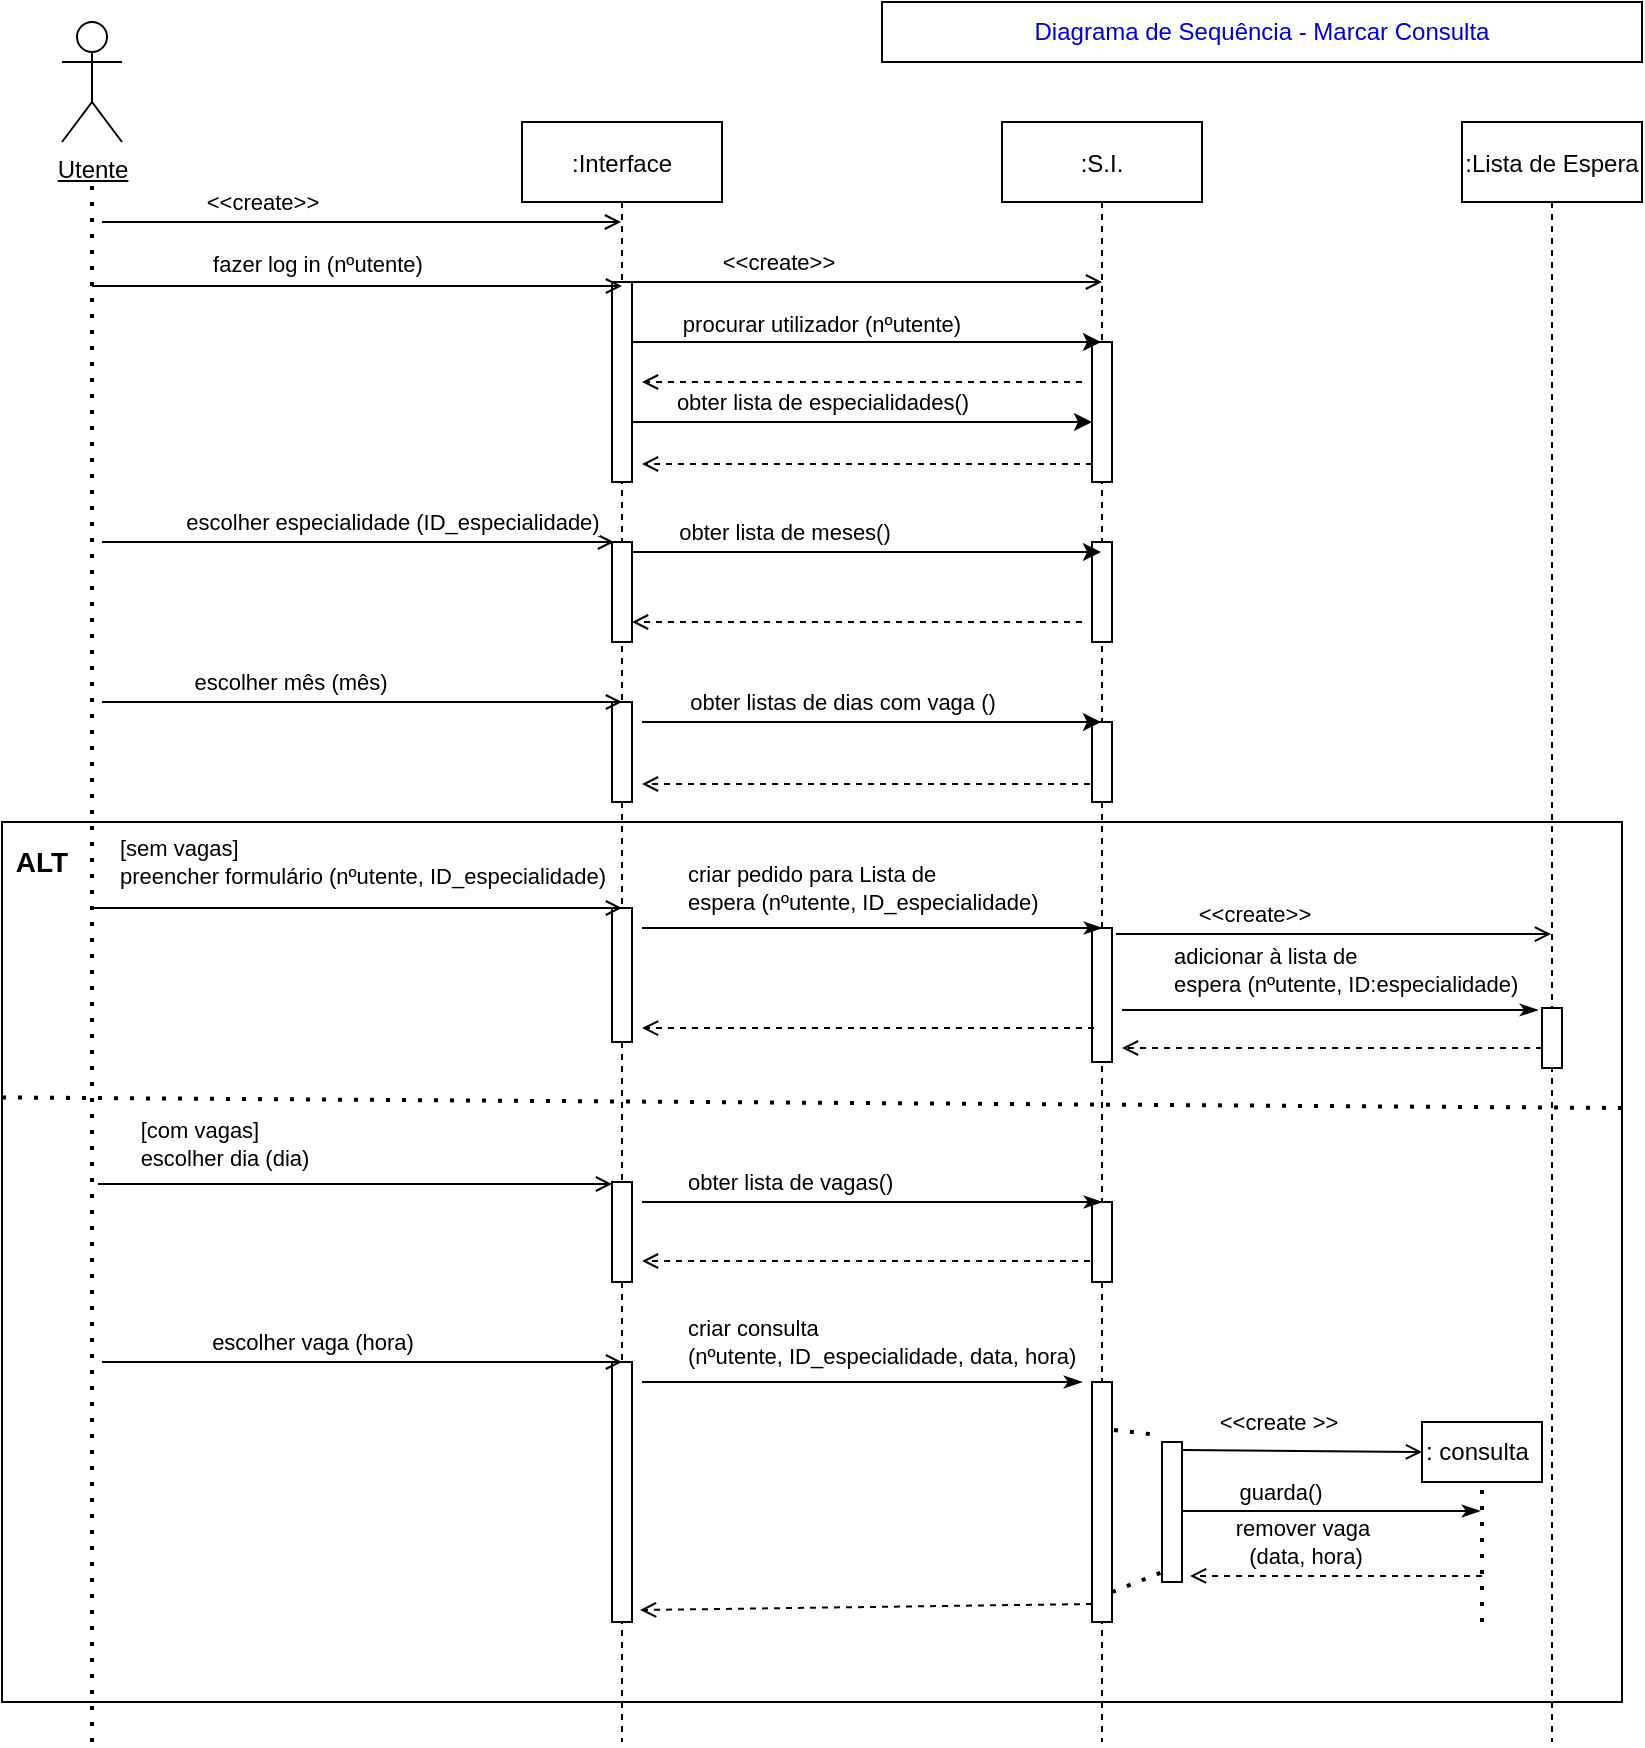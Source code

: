 <mxfile version="14.2.5" type="device" pages="2"><diagram id="kgpKYQtTHZ0yAKxKKP6v" name="Marcar Consulta"><mxGraphModel dx="868" dy="393" grid="1" gridSize="10" guides="1" tooltips="1" connect="1" arrows="1" fold="1" page="1" pageScale="1" pageWidth="850" pageHeight="1100" math="0" shadow="0"><root><mxCell id="0"/><mxCell id="1" parent="0"/><mxCell id="F6ioT5Sw9zix-FrWTJoX-1" value="" style="rounded=0;whiteSpace=wrap;html=1;fontColor=#000000;align=left;fillColor=none;" vertex="1" parent="1"><mxGeometry x="20" y="420" width="810" height="440" as="geometry"/></mxCell><mxCell id="3nuBFxr9cyL0pnOWT2aG-1" value=":Interface" style="shape=umlLifeline;perimeter=lifelinePerimeter;container=1;collapsible=0;recursiveResize=0;rounded=0;shadow=0;strokeWidth=1;" parent="1" vertex="1"><mxGeometry x="280" y="70" width="100" height="810" as="geometry"/></mxCell><mxCell id="3nuBFxr9cyL0pnOWT2aG-2" value="" style="points=[];perimeter=orthogonalPerimeter;rounded=0;shadow=0;strokeWidth=1;" parent="3nuBFxr9cyL0pnOWT2aG-1" vertex="1"><mxGeometry x="45" y="80" width="10" height="100" as="geometry"/></mxCell><mxCell id="YQtkqXcjkH6NP58llE0U-8" value="" style="points=[];perimeter=orthogonalPerimeter;rounded=0;shadow=0;strokeWidth=1;" parent="3nuBFxr9cyL0pnOWT2aG-1" vertex="1"><mxGeometry x="45" y="210" width="10" height="50" as="geometry"/></mxCell><mxCell id="YQtkqXcjkH6NP58llE0U-16" value="" style="points=[];perimeter=orthogonalPerimeter;rounded=0;shadow=0;strokeWidth=1;" parent="3nuBFxr9cyL0pnOWT2aG-1" vertex="1"><mxGeometry x="45" y="290" width="10" height="50" as="geometry"/></mxCell><mxCell id="YQtkqXcjkH6NP58llE0U-29" value="" style="points=[];perimeter=orthogonalPerimeter;rounded=0;shadow=0;strokeWidth=1;" parent="3nuBFxr9cyL0pnOWT2aG-1" vertex="1"><mxGeometry x="45" y="393" width="10" height="67" as="geometry"/></mxCell><mxCell id="YQtkqXcjkH6NP58llE0U-46" value="" style="points=[];perimeter=orthogonalPerimeter;rounded=0;shadow=0;strokeWidth=1;" parent="3nuBFxr9cyL0pnOWT2aG-1" vertex="1"><mxGeometry x="45" y="530" width="10" height="50" as="geometry"/></mxCell><mxCell id="YQtkqXcjkH6NP58llE0U-56" value="" style="points=[];perimeter=orthogonalPerimeter;rounded=0;shadow=0;strokeWidth=1;" parent="3nuBFxr9cyL0pnOWT2aG-1" vertex="1"><mxGeometry x="45" y="620" width="10" height="130" as="geometry"/></mxCell><mxCell id="3nuBFxr9cyL0pnOWT2aG-5" value=":S.I." style="shape=umlLifeline;perimeter=lifelinePerimeter;container=1;collapsible=0;recursiveResize=0;rounded=0;shadow=0;strokeWidth=1;" parent="1" vertex="1"><mxGeometry x="520" y="70" width="100" height="810" as="geometry"/></mxCell><mxCell id="3nuBFxr9cyL0pnOWT2aG-6" value="" style="points=[];perimeter=orthogonalPerimeter;rounded=0;shadow=0;strokeWidth=1;" parent="3nuBFxr9cyL0pnOWT2aG-5" vertex="1"><mxGeometry x="45" y="110" width="10" height="70" as="geometry"/></mxCell><mxCell id="YQtkqXcjkH6NP58llE0U-7" value="" style="points=[];perimeter=orthogonalPerimeter;rounded=0;shadow=0;strokeWidth=1;" parent="3nuBFxr9cyL0pnOWT2aG-5" vertex="1"><mxGeometry x="45" y="210" width="10" height="50" as="geometry"/></mxCell><mxCell id="YQtkqXcjkH6NP58llE0U-19" value="" style="points=[];perimeter=orthogonalPerimeter;rounded=0;shadow=0;strokeWidth=1;" parent="3nuBFxr9cyL0pnOWT2aG-5" vertex="1"><mxGeometry x="45" y="300" width="10" height="40" as="geometry"/></mxCell><mxCell id="YQtkqXcjkH6NP58llE0U-30" value="" style="points=[];perimeter=orthogonalPerimeter;rounded=0;shadow=0;strokeWidth=1;" parent="3nuBFxr9cyL0pnOWT2aG-5" vertex="1"><mxGeometry x="45" y="403" width="10" height="67" as="geometry"/></mxCell><mxCell id="YQtkqXcjkH6NP58llE0U-47" value="" style="points=[];perimeter=orthogonalPerimeter;rounded=0;shadow=0;strokeWidth=1;" parent="3nuBFxr9cyL0pnOWT2aG-5" vertex="1"><mxGeometry x="45" y="540" width="10" height="40" as="geometry"/></mxCell><mxCell id="YQtkqXcjkH6NP58llE0U-57" value="" style="points=[];perimeter=orthogonalPerimeter;rounded=0;shadow=0;strokeWidth=1;" parent="3nuBFxr9cyL0pnOWT2aG-5" vertex="1"><mxGeometry x="45" y="630" width="10" height="120" as="geometry"/></mxCell><mxCell id="YQtkqXcjkH6NP58llE0U-1" value="&lt;u&gt;Utente&lt;/u&gt;" style="shape=umlActor;verticalLabelPosition=bottom;verticalAlign=top;html=1;outlineConnect=0;" parent="1" vertex="1"><mxGeometry x="50" y="20" width="30" height="60" as="geometry"/></mxCell><mxCell id="3nuBFxr9cyL0pnOWT2aG-3" value="fazer log in (nºutente)" style="verticalAlign=bottom;startArrow=none;endArrow=open;startSize=8;shadow=0;strokeWidth=1;endFill=0;startFill=0;" parent="1" edge="1"><mxGeometry x="-0.148" y="2" relative="1" as="geometry"><mxPoint x="65" y="152" as="sourcePoint"/><mxPoint x="330" y="152" as="targetPoint"/><mxPoint as="offset"/></mxGeometry></mxCell><mxCell id="YQtkqXcjkH6NP58llE0U-2" style="edgeStyle=elbowEdgeStyle;rounded=0;orthogonalLoop=1;jettySize=auto;html=1;endArrow=classic;endFill=1;" parent="1" source="3nuBFxr9cyL0pnOWT2aG-2" target="3nuBFxr9cyL0pnOWT2aG-6" edge="1"><mxGeometry relative="1" as="geometry"><Array as="points"><mxPoint x="400" y="220"/><mxPoint x="490" y="210"/><mxPoint x="413" y="210"/></Array></mxGeometry></mxCell><mxCell id="YQtkqXcjkH6NP58llE0U-3" value="obter lista de especialidades()" style="edgeLabel;html=1;align=center;verticalAlign=middle;resizable=0;points=[];" parent="YQtkqXcjkH6NP58llE0U-2" vertex="1" connectable="0"><mxGeometry x="0.103" y="1" relative="1" as="geometry"><mxPoint x="-32" y="-9" as="offset"/></mxGeometry></mxCell><mxCell id="YQtkqXcjkH6NP58llE0U-4" style="edgeStyle=elbowEdgeStyle;rounded=0;orthogonalLoop=1;jettySize=auto;html=1;dashed=1;endArrow=open;endFill=0;" parent="1" source="3nuBFxr9cyL0pnOWT2aG-6" edge="1"><mxGeometry relative="1" as="geometry"><mxPoint x="340" y="241" as="targetPoint"/><Array as="points"><mxPoint x="560" y="241"/><mxPoint x="540" y="240"/><mxPoint x="520" y="230"/></Array></mxGeometry></mxCell><mxCell id="YQtkqXcjkH6NP58llE0U-5" value="" style="endArrow=none;dashed=1;html=1;dashPattern=1 3;strokeWidth=2;fontColor=#0000CC;" parent="1" edge="1"><mxGeometry width="50" height="50" relative="1" as="geometry"><mxPoint x="65" y="880" as="sourcePoint"/><mxPoint x="65" y="100" as="targetPoint"/></mxGeometry></mxCell><mxCell id="YQtkqXcjkH6NP58llE0U-9" value="" style="endArrow=open;html=1;endFill=0;entryX=0.1;entryY=0;entryDx=0;entryDy=0;entryPerimeter=0;" parent="1" target="YQtkqXcjkH6NP58llE0U-8" edge="1"><mxGeometry width="50" height="50" relative="1" as="geometry"><mxPoint x="70" y="280" as="sourcePoint"/><mxPoint x="330" y="210" as="targetPoint"/></mxGeometry></mxCell><mxCell id="YQtkqXcjkH6NP58llE0U-10" value="escolher especialidade (ID_especialidade)" style="edgeLabel;html=1;align=center;verticalAlign=middle;resizable=0;points=[];" parent="YQtkqXcjkH6NP58llE0U-9" vertex="1" connectable="0"><mxGeometry x="0.108" y="2" relative="1" as="geometry"><mxPoint x="3" y="-8" as="offset"/></mxGeometry></mxCell><mxCell id="YQtkqXcjkH6NP58llE0U-11" style="edgeStyle=elbowEdgeStyle;rounded=0;orthogonalLoop=1;jettySize=auto;html=1;startArrow=none;startFill=0;endArrow=classic;endFill=1;" parent="1" source="YQtkqXcjkH6NP58llE0U-8" target="3nuBFxr9cyL0pnOWT2aG-5" edge="1"><mxGeometry relative="1" as="geometry"><mxPoint x="540" y="289" as="targetPoint"/><Array as="points"><mxPoint x="390" y="285"/><mxPoint x="370" y="290"/><mxPoint x="530" y="292"/><mxPoint x="550" y="288"/><mxPoint x="490" y="288"/><mxPoint x="280" y="288"/></Array></mxGeometry></mxCell><mxCell id="YQtkqXcjkH6NP58llE0U-12" value="obter lista de meses()" style="edgeLabel;html=1;align=center;verticalAlign=middle;resizable=0;points=[];" parent="YQtkqXcjkH6NP58llE0U-11" vertex="1" connectable="0"><mxGeometry x="0.146" y="2" relative="1" as="geometry"><mxPoint x="-59" y="-8" as="offset"/></mxGeometry></mxCell><mxCell id="YQtkqXcjkH6NP58llE0U-13" value="" style="endArrow=open;html=1;endFill=0;dashed=1;" parent="1" target="YQtkqXcjkH6NP58llE0U-8" edge="1"><mxGeometry width="50" height="50" relative="1" as="geometry"><mxPoint x="560" y="320" as="sourcePoint"/><mxPoint x="350" y="306" as="targetPoint"/></mxGeometry></mxCell><mxCell id="YQtkqXcjkH6NP58llE0U-20" value="" style="endArrow=open;html=1;endFill=0;" parent="1" edge="1"><mxGeometry width="50" height="50" relative="1" as="geometry"><mxPoint x="70" y="360" as="sourcePoint"/><mxPoint x="330" y="360" as="targetPoint"/></mxGeometry></mxCell><mxCell id="YQtkqXcjkH6NP58llE0U-21" value="escolher mês (mês)" style="edgeLabel;html=1;align=center;verticalAlign=middle;resizable=0;points=[];" parent="YQtkqXcjkH6NP58llE0U-20" vertex="1" connectable="0"><mxGeometry x="0.108" y="2" relative="1" as="geometry"><mxPoint x="-50" y="-8" as="offset"/></mxGeometry></mxCell><mxCell id="YQtkqXcjkH6NP58llE0U-22" value="" style="endArrow=classic;html=1;endFill=1;" parent="1" target="3nuBFxr9cyL0pnOWT2aG-5" edge="1"><mxGeometry width="50" height="50" relative="1" as="geometry"><mxPoint x="340" y="370" as="sourcePoint"/><mxPoint x="560" y="370" as="targetPoint"/></mxGeometry></mxCell><mxCell id="YQtkqXcjkH6NP58llE0U-23" value="obter listas de dias com vaga ()" style="edgeLabel;html=1;align=center;verticalAlign=middle;resizable=0;points=[];" parent="YQtkqXcjkH6NP58llE0U-22" vertex="1" connectable="0"><mxGeometry x="0.108" y="2" relative="1" as="geometry"><mxPoint x="-27" y="-8" as="offset"/></mxGeometry></mxCell><mxCell id="YQtkqXcjkH6NP58llE0U-24" value="" style="endArrow=open;html=1;endFill=0;dashed=1;" parent="1" edge="1"><mxGeometry width="50" height="50" relative="1" as="geometry"><mxPoint x="564" y="401" as="sourcePoint"/><mxPoint x="340" y="401" as="targetPoint"/></mxGeometry></mxCell><mxCell id="3nuBFxr9cyL0pnOWT2aG-8" value="procurar utilizador (nºutente)" style="verticalAlign=bottom;endArrow=classic;shadow=0;strokeWidth=1;edgeStyle=elbowEdgeStyle;endFill=1;" parent="1" source="3nuBFxr9cyL0pnOWT2aG-2" target="3nuBFxr9cyL0pnOWT2aG-5" edge="1"><mxGeometry x="-0.19" relative="1" as="geometry"><mxPoint x="275" y="160" as="sourcePoint"/><mxPoint x="590" y="170" as="targetPoint"/><Array as="points"><mxPoint x="440" y="180"/></Array><mxPoint as="offset"/></mxGeometry></mxCell><mxCell id="YQtkqXcjkH6NP58llE0U-26" style="edgeStyle=elbowEdgeStyle;rounded=0;orthogonalLoop=1;jettySize=auto;html=1;dashed=1;endArrow=open;endFill=0;" parent="1" edge="1"><mxGeometry relative="1" as="geometry"><mxPoint x="560" y="200" as="sourcePoint"/><mxPoint x="340" y="200" as="targetPoint"/><Array as="points"><mxPoint x="450" y="200"/></Array></mxGeometry></mxCell><mxCell id="YQtkqXcjkH6NP58llE0U-27" value="" style="endArrow=open;html=1;endFill=0;" parent="1" edge="1"><mxGeometry width="50" height="50" relative="1" as="geometry"><mxPoint x="65.5" y="463" as="sourcePoint"/><mxPoint x="330" y="463" as="targetPoint"/></mxGeometry></mxCell><mxCell id="YQtkqXcjkH6NP58llE0U-28" value="&lt;div style=&quot;text-align: left&quot;&gt;[sem vagas]&amp;nbsp;&amp;nbsp;&lt;/div&gt;&lt;div style=&quot;text-align: left&quot;&gt;preencher formulário (nºutente, ID_especialidade)&lt;/div&gt;" style="edgeLabel;html=1;align=center;verticalAlign=middle;resizable=0;points=[];" parent="YQtkqXcjkH6NP58llE0U-27" vertex="1" connectable="0"><mxGeometry x="0.108" y="2" relative="1" as="geometry"><mxPoint x="-12.5" y="-21" as="offset"/></mxGeometry></mxCell><mxCell id="YQtkqXcjkH6NP58llE0U-31" value="" style="endArrow=classicThin;html=1;endFill=1;" parent="1" edge="1"><mxGeometry width="50" height="50" relative="1" as="geometry"><mxPoint x="340" y="473" as="sourcePoint"/><mxPoint x="570" y="473" as="targetPoint"/></mxGeometry></mxCell><mxCell id="YQtkqXcjkH6NP58llE0U-32" value="criar pedido para Lista de &lt;br&gt;espera (nºutente, ID_especialidade)" style="edgeLabel;html=1;align=left;verticalAlign=middle;resizable=0;points=[];" parent="YQtkqXcjkH6NP58llE0U-31" vertex="1" connectable="0"><mxGeometry x="0.108" y="2" relative="1" as="geometry"><mxPoint x="-107" y="-18" as="offset"/></mxGeometry></mxCell><mxCell id="YQtkqXcjkH6NP58llE0U-33" value="Diagrama de Sequência - Marcar Consulta" style="rounded=0;whiteSpace=wrap;html=1;fontColor=#0000CC;" parent="1" vertex="1"><mxGeometry x="460" y="10" width="380" height="30" as="geometry"/></mxCell><mxCell id="YQtkqXcjkH6NP58llE0U-36" value=":Lista de Espera" style="shape=umlLifeline;perimeter=lifelinePerimeter;container=1;collapsible=0;recursiveResize=0;rounded=0;shadow=0;strokeWidth=1;" parent="1" vertex="1"><mxGeometry x="750" y="70" width="90" height="810" as="geometry"/></mxCell><mxCell id="YQtkqXcjkH6NP58llE0U-40" value="" style="points=[];perimeter=orthogonalPerimeter;rounded=0;shadow=0;strokeWidth=1;" parent="YQtkqXcjkH6NP58llE0U-36" vertex="1"><mxGeometry x="40" y="443" width="10" height="30" as="geometry"/></mxCell><mxCell id="YQtkqXcjkH6NP58llE0U-41" value="" style="endArrow=classicThin;html=1;endFill=1;entryX=-0.2;entryY=0.033;entryDx=0;entryDy=0;entryPerimeter=0;" parent="1" target="YQtkqXcjkH6NP58llE0U-40" edge="1"><mxGeometry width="50" height="50" relative="1" as="geometry"><mxPoint x="580" y="514" as="sourcePoint"/><mxPoint x="780" y="483" as="targetPoint"/></mxGeometry></mxCell><mxCell id="YQtkqXcjkH6NP58llE0U-42" value="adicionar à lista de &lt;br&gt;espera (nºutente, ID:especialidade)" style="edgeLabel;html=1;align=left;verticalAlign=middle;resizable=0;points=[];" parent="YQtkqXcjkH6NP58llE0U-41" vertex="1" connectable="0"><mxGeometry x="0.108" y="2" relative="1" as="geometry"><mxPoint x="-91" y="-18" as="offset"/></mxGeometry></mxCell><mxCell id="YQtkqXcjkH6NP58llE0U-44" value="" style="endArrow=open;html=1;endFill=0;entryX=0;entryY=0.02;entryDx=0;entryDy=0;entryPerimeter=0;" parent="1" target="YQtkqXcjkH6NP58llE0U-46" edge="1"><mxGeometry width="50" height="50" relative="1" as="geometry"><mxPoint x="68" y="601" as="sourcePoint"/><mxPoint x="320" y="570" as="targetPoint"/></mxGeometry></mxCell><mxCell id="YQtkqXcjkH6NP58llE0U-45" value="&lt;div style=&quot;text-align: left&quot;&gt;[com vagas]&amp;nbsp;&amp;nbsp;&lt;/div&gt;&lt;div style=&quot;text-align: left&quot;&gt;escolher dia (dia)&lt;/div&gt;" style="edgeLabel;html=1;align=center;verticalAlign=middle;resizable=0;points=[];" parent="YQtkqXcjkH6NP58llE0U-44" vertex="1" connectable="0"><mxGeometry x="0.108" y="2" relative="1" as="geometry"><mxPoint x="-80" y="-18" as="offset"/></mxGeometry></mxCell><mxCell id="YQtkqXcjkH6NP58llE0U-48" value="" style="endArrow=classicThin;html=1;endFill=1;" parent="1" edge="1"><mxGeometry width="50" height="50" relative="1" as="geometry"><mxPoint x="340" y="610" as="sourcePoint"/><mxPoint x="570" y="610" as="targetPoint"/></mxGeometry></mxCell><mxCell id="YQtkqXcjkH6NP58llE0U-49" value="obter lista de vagas()&amp;nbsp;" style="edgeLabel;html=1;align=left;verticalAlign=middle;resizable=0;points=[];" parent="YQtkqXcjkH6NP58llE0U-48" vertex="1" connectable="0"><mxGeometry x="0.108" y="2" relative="1" as="geometry"><mxPoint x="-107" y="-8" as="offset"/></mxGeometry></mxCell><mxCell id="YQtkqXcjkH6NP58llE0U-50" value="criar consulta &lt;br&gt;(nºutente, ID_especialidade, data, hora)" style="edgeLabel;html=1;align=left;verticalAlign=middle;resizable=0;points=[];" parent="YQtkqXcjkH6NP58llE0U-48" vertex="1" connectable="0"><mxGeometry x="0.108" y="2" relative="1" as="geometry"><mxPoint x="-107" y="72" as="offset"/></mxGeometry></mxCell><mxCell id="YQtkqXcjkH6NP58llE0U-51" value="" style="endArrow=open;html=1;endFill=0;dashed=1;" parent="1" edge="1"><mxGeometry width="50" height="50" relative="1" as="geometry"><mxPoint x="564" y="639.5" as="sourcePoint"/><mxPoint x="340" y="639.5" as="targetPoint"/></mxGeometry></mxCell><mxCell id="YQtkqXcjkH6NP58llE0U-53" value="" style="endArrow=open;html=1;endFill=0;" parent="1" edge="1"><mxGeometry width="50" height="50" relative="1" as="geometry"><mxPoint x="70" y="690" as="sourcePoint"/><mxPoint x="330" y="690" as="targetPoint"/></mxGeometry></mxCell><mxCell id="YQtkqXcjkH6NP58llE0U-54" value="escolher vaga (hora)" style="edgeLabel;html=1;align=center;verticalAlign=middle;resizable=0;points=[];" parent="YQtkqXcjkH6NP58llE0U-53" vertex="1" connectable="0"><mxGeometry x="0.108" y="2" relative="1" as="geometry"><mxPoint x="-39" y="-8" as="offset"/></mxGeometry></mxCell><mxCell id="YQtkqXcjkH6NP58llE0U-58" value="" style="endArrow=classicThin;html=1;endFill=1;" parent="1" edge="1"><mxGeometry width="50" height="50" relative="1" as="geometry"><mxPoint x="340" y="700" as="sourcePoint"/><mxPoint x="560" y="700" as="targetPoint"/></mxGeometry></mxCell><mxCell id="YQtkqXcjkH6NP58llE0U-61" value=": consulta" style="rounded=0;whiteSpace=wrap;html=1;align=left;" parent="1" vertex="1"><mxGeometry x="730" y="720" width="60" height="30" as="geometry"/></mxCell><mxCell id="YQtkqXcjkH6NP58llE0U-64" value="" style="endArrow=none;dashed=1;html=1;dashPattern=1 3;strokeWidth=2;fontColor=#000000;entryX=-0.2;entryY=-0.05;entryDx=0;entryDy=0;exitX=1.1;exitY=0.2;exitDx=0;exitDy=0;exitPerimeter=0;entryPerimeter=0;" parent="1" source="YQtkqXcjkH6NP58llE0U-57" target="YQtkqXcjkH6NP58llE0U-66" edge="1"><mxGeometry width="50" height="50" relative="1" as="geometry"><mxPoint x="470" y="760" as="sourcePoint"/><mxPoint x="520" y="710" as="targetPoint"/></mxGeometry></mxCell><mxCell id="YQtkqXcjkH6NP58llE0U-65" value="" style="endArrow=none;dashed=1;html=1;dashPattern=1 3;strokeWidth=2;fontColor=#000000;entryX=0.1;entryY=0.925;entryDx=0;entryDy=0;exitX=1;exitY=0.875;exitDx=0;exitDy=0;exitPerimeter=0;entryPerimeter=0;" parent="1" source="YQtkqXcjkH6NP58llE0U-57" target="YQtkqXcjkH6NP58llE0U-66" edge="1"><mxGeometry width="50" height="50" relative="1" as="geometry"><mxPoint x="470" y="760" as="sourcePoint"/><mxPoint x="520" y="710" as="targetPoint"/></mxGeometry></mxCell><mxCell id="YQtkqXcjkH6NP58llE0U-68" value="" style="endArrow=classicThin;html=1;endFill=1;" parent="1" edge="1"><mxGeometry width="50" height="50" relative="1" as="geometry"><mxPoint x="610" y="764.5" as="sourcePoint"/><mxPoint x="759" y="764.5" as="targetPoint"/></mxGeometry></mxCell><mxCell id="YQtkqXcjkH6NP58llE0U-69" value="guarda()" style="edgeLabel;html=1;align=center;verticalAlign=middle;resizable=0;points=[];fontColor=#000000;" parent="YQtkqXcjkH6NP58llE0U-68" vertex="1" connectable="0"><mxGeometry x="-0.275" y="-2" relative="1" as="geometry"><mxPoint x="-5" y="-12.0" as="offset"/></mxGeometry></mxCell><mxCell id="YQtkqXcjkH6NP58llE0U-72" value="" style="endArrow=none;dashed=1;html=1;dashPattern=1 3;strokeWidth=2;fontColor=#000000;entryX=0.5;entryY=1;entryDx=0;entryDy=0;entryPerimeter=0;" parent="1" target="YQtkqXcjkH6NP58llE0U-61" edge="1"><mxGeometry width="50" height="50" relative="1" as="geometry"><mxPoint x="760" y="820" as="sourcePoint"/><mxPoint x="760" y="756" as="targetPoint"/></mxGeometry></mxCell><mxCell id="YQtkqXcjkH6NP58llE0U-66" value="" style="points=[];perimeter=orthogonalPerimeter;rounded=0;shadow=0;strokeWidth=1;" parent="1" vertex="1"><mxGeometry x="600" y="730" width="10" height="70" as="geometry"/></mxCell><mxCell id="YQtkqXcjkH6NP58llE0U-75" value="" style="endArrow=open;html=1;fontColor=#000000;entryX=0;entryY=0.5;entryDx=0;entryDy=0;endFill=0;exitX=1;exitY=0.057;exitDx=0;exitDy=0;exitPerimeter=0;" parent="1" target="YQtkqXcjkH6NP58llE0U-61" edge="1" source="YQtkqXcjkH6NP58llE0U-66"><mxGeometry width="50" height="50" relative="1" as="geometry"><mxPoint x="613" y="695" as="sourcePoint"/><mxPoint x="460" y="670" as="targetPoint"/></mxGeometry></mxCell><mxCell id="YQtkqXcjkH6NP58llE0U-76" value="&amp;lt;&amp;lt;create &amp;gt;&amp;gt;" style="edgeLabel;html=1;align=center;verticalAlign=middle;resizable=0;points=[];fontColor=#000000;" parent="YQtkqXcjkH6NP58llE0U-75" vertex="1" connectable="0"><mxGeometry x="-0.299" relative="1" as="geometry"><mxPoint x="6" y="-15" as="offset"/></mxGeometry></mxCell><mxCell id="YQtkqXcjkH6NP58llE0U-77" value="" style="endArrow=open;html=1;fontColor=#000000;entryX=1.4;entryY=0.957;entryDx=0;entryDy=0;entryPerimeter=0;dashed=1;endFill=0;" parent="1" target="YQtkqXcjkH6NP58llE0U-66" edge="1"><mxGeometry width="50" height="50" relative="1" as="geometry"><mxPoint x="760" y="797" as="sourcePoint"/><mxPoint x="460" y="670" as="targetPoint"/></mxGeometry></mxCell><mxCell id="YQtkqXcjkH6NP58llE0U-79" value="remover vaga&lt;br&gt;&amp;nbsp;(data, hora)" style="edgeLabel;html=1;align=center;verticalAlign=middle;resizable=0;points=[];fontColor=#000000;" parent="YQtkqXcjkH6NP58llE0U-77" vertex="1" connectable="0"><mxGeometry x="0.274" relative="1" as="geometry"><mxPoint x="3" y="-16.99" as="offset"/></mxGeometry></mxCell><mxCell id="YQtkqXcjkH6NP58llE0U-80" value="" style="endArrow=open;html=1;dashed=1;fontColor=#000000;entryX=1.4;entryY=0.954;entryDx=0;entryDy=0;entryPerimeter=0;exitX=0;exitY=0.925;exitDx=0;exitDy=0;exitPerimeter=0;endFill=0;" parent="1" source="YQtkqXcjkH6NP58llE0U-57" target="YQtkqXcjkH6NP58llE0U-56" edge="1"><mxGeometry width="50" height="50" relative="1" as="geometry"><mxPoint x="410" y="810" as="sourcePoint"/><mxPoint x="460" y="760" as="targetPoint"/></mxGeometry></mxCell><mxCell id="UlWRZiljdsw1bA-XSTTg-1" value="" style="endArrow=open;html=1;fontColor=#000000;endFill=0;" edge="1" parent="1" target="3nuBFxr9cyL0pnOWT2aG-1"><mxGeometry width="50" height="50" relative="1" as="geometry"><mxPoint x="70" y="120" as="sourcePoint"/><mxPoint x="430" y="70" as="targetPoint"/></mxGeometry></mxCell><mxCell id="UlWRZiljdsw1bA-XSTTg-2" value="&amp;lt;&amp;lt;create&amp;gt;&amp;gt;" style="edgeLabel;html=1;align=center;verticalAlign=middle;resizable=0;points=[];fontColor=#000000;" vertex="1" connectable="0" parent="UlWRZiljdsw1bA-XSTTg-1"><mxGeometry x="-0.445" relative="1" as="geometry"><mxPoint x="8" y="-10" as="offset"/></mxGeometry></mxCell><mxCell id="UlWRZiljdsw1bA-XSTTg-3" value="" style="endArrow=open;html=1;fontColor=#000000;endFill=0;" edge="1" parent="1"><mxGeometry width="50" height="50" relative="1" as="geometry"><mxPoint x="335" y="150" as="sourcePoint"/><mxPoint x="570" y="150" as="targetPoint"/></mxGeometry></mxCell><mxCell id="UlWRZiljdsw1bA-XSTTg-4" value="&amp;lt;&amp;lt;create&amp;gt;&amp;gt;" style="edgeLabel;html=1;align=center;verticalAlign=middle;resizable=0;points=[];fontColor=#000000;" vertex="1" connectable="0" parent="UlWRZiljdsw1bA-XSTTg-3"><mxGeometry x="-0.445" relative="1" as="geometry"><mxPoint x="8" y="-10" as="offset"/></mxGeometry></mxCell><mxCell id="UlWRZiljdsw1bA-XSTTg-5" value="" style="endArrow=open;html=1;fontColor=#000000;endFill=0;exitX=1.2;exitY=0.045;exitDx=0;exitDy=0;exitPerimeter=0;" edge="1" parent="1" source="YQtkqXcjkH6NP58llE0U-30" target="YQtkqXcjkH6NP58llE0U-36"><mxGeometry width="50" height="50" relative="1" as="geometry"><mxPoint x="680" y="420" as="sourcePoint"/><mxPoint x="915" y="420" as="targetPoint"/></mxGeometry></mxCell><mxCell id="UlWRZiljdsw1bA-XSTTg-6" value="&amp;lt;&amp;lt;create&amp;gt;&amp;gt;" style="edgeLabel;html=1;align=center;verticalAlign=middle;resizable=0;points=[];fontColor=#000000;" vertex="1" connectable="0" parent="UlWRZiljdsw1bA-XSTTg-5"><mxGeometry x="-0.445" relative="1" as="geometry"><mxPoint x="8" y="-10" as="offset"/></mxGeometry></mxCell><mxCell id="F6ioT5Sw9zix-FrWTJoX-2" value="" style="endArrow=none;dashed=1;html=1;dashPattern=1 3;strokeWidth=2;fontColor=#000000;exitX=0;exitY=0.313;exitDx=0;exitDy=0;exitPerimeter=0;entryX=1;entryY=0.325;entryDx=0;entryDy=0;entryPerimeter=0;" edge="1" parent="1" source="F6ioT5Sw9zix-FrWTJoX-1" target="F6ioT5Sw9zix-FrWTJoX-1"><mxGeometry width="50" height="50" relative="1" as="geometry"><mxPoint x="420" y="620" as="sourcePoint"/><mxPoint x="820" y="592" as="targetPoint"/></mxGeometry></mxCell><mxCell id="F6ioT5Sw9zix-FrWTJoX-3" value="ALT" style="text;html=1;strokeColor=none;fillColor=none;align=center;verticalAlign=middle;whiteSpace=wrap;rounded=0;fontColor=#000000;fontStyle=1;fontSize=14;" vertex="1" parent="1"><mxGeometry x="20" y="430" width="40" height="20" as="geometry"/></mxCell><mxCell id="F6ioT5Sw9zix-FrWTJoX-4" value="" style="endArrow=open;html=1;dashed=1;fontColor=#000000;entryX=1.4;entryY=0.954;entryDx=0;entryDy=0;entryPerimeter=0;endFill=0;" edge="1" parent="1"><mxGeometry width="50" height="50" relative="1" as="geometry"><mxPoint x="566" y="523" as="sourcePoint"/><mxPoint x="340" y="523.02" as="targetPoint"/></mxGeometry></mxCell><mxCell id="F6ioT5Sw9zix-FrWTJoX-6" value="" style="endArrow=open;html=1;dashed=1;fontColor=#000000;endFill=0;" edge="1" parent="1"><mxGeometry width="50" height="50" relative="1" as="geometry"><mxPoint x="790" y="533" as="sourcePoint"/><mxPoint x="580" y="533" as="targetPoint"/></mxGeometry></mxCell></root></mxGraphModel></diagram><diagram id="E08cELNSYF4maGqlxNNl" name="Desmarcar Consulta"><mxGraphModel dx="868" dy="450" grid="1" gridSize="10" guides="1" tooltips="1" connect="1" arrows="1" fold="1" page="1" pageScale="1" pageWidth="827" pageHeight="1169" math="0" shadow="0"><root><mxCell id="CQdg7doARLt-vxPC2LLc-0"/><mxCell id="CQdg7doARLt-vxPC2LLc-1" parent="CQdg7doARLt-vxPC2LLc-0"/><mxCell id="v-d1ZgnJgfTMmsWn8UQr-0" value="Diagrama de Sequência - Desmarcar Consulta" style="rounded=0;whiteSpace=wrap;html=1;fontColor=#0000CC;" vertex="1" parent="CQdg7doARLt-vxPC2LLc-1"><mxGeometry x="430" y="10" width="380" height="30" as="geometry"/></mxCell><mxCell id="dFjp2i41HHwRCopWuz6G-0" value="&lt;u&gt;&lt;font color=&quot;#000000&quot;&gt;Utente&lt;/font&gt;&lt;/u&gt;" style="shape=umlActor;verticalLabelPosition=bottom;verticalAlign=top;html=1;outlineConnect=0;fillColor=none;fontSize=14;fontColor=#0000CC;align=left;" vertex="1" parent="CQdg7doARLt-vxPC2LLc-1"><mxGeometry x="50" y="80" width="30" height="60" as="geometry"/></mxCell><mxCell id="jHzUtfri1Kk9_LL_Pwk0-0" value="" style="endArrow=none;dashed=1;html=1;dashPattern=1 3;strokeWidth=2;fontSize=14;fontColor=#0000CC;" edge="1" parent="CQdg7doARLt-vxPC2LLc-1"><mxGeometry width="50" height="50" relative="1" as="geometry"><mxPoint x="65" y="480" as="sourcePoint"/><mxPoint x="65" y="170" as="targetPoint"/></mxGeometry></mxCell><mxCell id="kzw8o5ljCFYOWvP23XiK-0" value="" style="endArrow=open;html=1;fontColor=#000000;endFill=0;" edge="1" parent="CQdg7doARLt-vxPC2LLc-1"><mxGeometry width="50" height="50" relative="1" as="geometry"><mxPoint x="70" y="180" as="sourcePoint"/><mxPoint x="329.5" y="180" as="targetPoint"/></mxGeometry></mxCell><mxCell id="kzw8o5ljCFYOWvP23XiK-1" value="&amp;lt;&amp;lt;create&amp;gt;&amp;gt;" style="edgeLabel;html=1;align=center;verticalAlign=middle;resizable=0;points=[];fontColor=#000000;" vertex="1" connectable="0" parent="kzw8o5ljCFYOWvP23XiK-0"><mxGeometry x="-0.445" relative="1" as="geometry"><mxPoint x="8" y="-10" as="offset"/></mxGeometry></mxCell><mxCell id="1dlvMJWvUST6Cndw6tlz-0" value=":Interface" style="shape=umlLifeline;perimeter=lifelinePerimeter;container=1;collapsible=0;recursiveResize=0;rounded=0;shadow=0;strokeWidth=1;" vertex="1" parent="CQdg7doARLt-vxPC2LLc-1"><mxGeometry x="280" y="120" width="100" height="360" as="geometry"/></mxCell><mxCell id="1dlvMJWvUST6Cndw6tlz-1" value="" style="points=[];perimeter=orthogonalPerimeter;rounded=0;shadow=0;strokeWidth=1;" vertex="1" parent="1dlvMJWvUST6Cndw6tlz-0"><mxGeometry x="45" y="90" width="10" height="100" as="geometry"/></mxCell><mxCell id="1dlvMJWvUST6Cndw6tlz-2" value="" style="points=[];perimeter=orthogonalPerimeter;rounded=0;shadow=0;strokeWidth=1;" vertex="1" parent="1dlvMJWvUST6Cndw6tlz-0"><mxGeometry x="45" y="210" width="10" height="110" as="geometry"/></mxCell><mxCell id="cL4TDwWrCyU1nzeevS6B-0" value=":S.I." style="shape=umlLifeline;perimeter=lifelinePerimeter;container=1;collapsible=0;recursiveResize=0;rounded=0;shadow=0;strokeWidth=1;" vertex="1" parent="CQdg7doARLt-vxPC2LLc-1"><mxGeometry x="520" y="120" width="100" height="360" as="geometry"/></mxCell><mxCell id="cL4TDwWrCyU1nzeevS6B-1" value="" style="points=[];perimeter=orthogonalPerimeter;rounded=0;shadow=0;strokeWidth=1;" vertex="1" parent="cL4TDwWrCyU1nzeevS6B-0"><mxGeometry x="45" y="110" width="10" height="70" as="geometry"/></mxCell><mxCell id="cL4TDwWrCyU1nzeevS6B-2" value="" style="points=[];perimeter=orthogonalPerimeter;rounded=0;shadow=0;strokeWidth=1;" vertex="1" parent="cL4TDwWrCyU1nzeevS6B-0"><mxGeometry x="45" y="220" width="10" height="100" as="geometry"/></mxCell><mxCell id="MN08_oUwmegF-1oIaOJk-2" value="&lt;font color=&quot;#000000&quot;&gt;&lt;span style=&quot;font-size: 11px&quot;&gt;abrir vaga (data, hora)&lt;/span&gt;&lt;/font&gt;" style="endArrow=classic;html=1;fontSize=14;fontColor=#0000CC;exitX=1.5;exitY=0.2;exitDx=0;exitDy=0;exitPerimeter=0;" edge="1" parent="cL4TDwWrCyU1nzeevS6B-0" source="cL4TDwWrCyU1nzeevS6B-2" target="cL4TDwWrCyU1nzeevS6B-2"><mxGeometry x="0.062" y="-54" width="50" height="50" relative="1" as="geometry"><mxPoint x="-200" y="210" as="sourcePoint"/><mxPoint x="120" y="240" as="targetPoint"/><Array as="points"><mxPoint x="80" y="260"/><mxPoint x="80" y="260"/></Array><mxPoint x="50" y="34" as="offset"/></mxGeometry></mxCell><mxCell id="CnfjWErCILpYxdEy-Enq-1" value="&lt;font color=&quot;#000000&quot;&gt;&lt;span style=&quot;font-size: 11px&quot;&gt;registar desistência&amp;nbsp;do utente (nota)&lt;/span&gt;&lt;/font&gt;" style="endArrow=classic;html=1;fontSize=14;fontColor=#0000CC;exitX=1.3;exitY=0.66;exitDx=0;exitDy=0;exitPerimeter=0;entryX=1.3;entryY=0.9;entryDx=0;entryDy=0;entryPerimeter=0;" edge="1" parent="cL4TDwWrCyU1nzeevS6B-0" source="cL4TDwWrCyU1nzeevS6B-2" target="cL4TDwWrCyU1nzeevS6B-2"><mxGeometry x="0.038" y="82" width="50" height="50" relative="1" as="geometry"><mxPoint x="80" y="290" as="sourcePoint"/><mxPoint x="58" y="310" as="targetPoint"/><Array as="points"><mxPoint x="80" y="300"/></Array><mxPoint x="46" y="-95" as="offset"/></mxGeometry></mxCell><mxCell id="TrmfId_XVrWB3Mz8C-cY-0" value="fazer log in (nºutente)" style="verticalAlign=bottom;startArrow=none;endArrow=open;startSize=8;shadow=0;strokeWidth=1;endFill=0;startFill=0;" edge="1" parent="CQdg7doARLt-vxPC2LLc-1"><mxGeometry x="-0.148" y="2" relative="1" as="geometry"><mxPoint x="70" y="210" as="sourcePoint"/><mxPoint x="325" y="210" as="targetPoint"/><mxPoint as="offset"/></mxGeometry></mxCell><mxCell id="GpNQNSTM2PT17M-fcsV3-0" value="" style="endArrow=open;html=1;fontColor=#000000;endFill=0;" edge="1" parent="CQdg7doARLt-vxPC2LLc-1"><mxGeometry width="50" height="50" relative="1" as="geometry"><mxPoint x="340" y="220" as="sourcePoint"/><mxPoint x="570" y="220" as="targetPoint"/></mxGeometry></mxCell><mxCell id="GpNQNSTM2PT17M-fcsV3-1" value="&amp;lt;&amp;lt;create&amp;gt;&amp;gt;" style="edgeLabel;html=1;align=center;verticalAlign=middle;resizable=0;points=[];fontColor=#000000;" vertex="1" connectable="0" parent="GpNQNSTM2PT17M-fcsV3-0"><mxGeometry x="-0.445" relative="1" as="geometry"><mxPoint x="8" y="-10" as="offset"/></mxGeometry></mxCell><mxCell id="o2HZ4nPBebn1Wd7SygwV-0" value="procurar utilizador (nºutente)" style="verticalAlign=bottom;endArrow=classic;shadow=0;strokeWidth=1;edgeStyle=elbowEdgeStyle;endFill=1;" edge="1" parent="CQdg7doARLt-vxPC2LLc-1"><mxGeometry x="-0.19" relative="1" as="geometry"><mxPoint x="340" y="250" as="sourcePoint"/><mxPoint x="560" y="250" as="targetPoint"/><Array as="points"><mxPoint x="445" y="250"/></Array><mxPoint as="offset"/></mxGeometry></mxCell><mxCell id="zNFLos63OBNuDbGb0vV_-0" style="edgeStyle=elbowEdgeStyle;rounded=0;orthogonalLoop=1;jettySize=auto;html=1;dashed=1;endArrow=open;endFill=0;" edge="1" parent="CQdg7doARLt-vxPC2LLc-1"><mxGeometry relative="1" as="geometry"><mxPoint x="560" y="270" as="sourcePoint"/><mxPoint x="340" y="270" as="targetPoint"/><Array as="points"><mxPoint x="450" y="270"/></Array></mxGeometry></mxCell><mxCell id="3dSI_u8vLwY14we7doA0-1" value="obter consultas marcadas ()" style="verticalAlign=bottom;endArrow=classic;shadow=0;strokeWidth=1;edgeStyle=elbowEdgeStyle;endFill=1;" edge="1" parent="CQdg7doARLt-vxPC2LLc-1"><mxGeometry x="-0.19" relative="1" as="geometry"><mxPoint x="340" y="290" as="sourcePoint"/><mxPoint x="560" y="290" as="targetPoint"/><Array as="points"><mxPoint x="445" y="290"/></Array><mxPoint as="offset"/></mxGeometry></mxCell><mxCell id="3dSI_u8vLwY14we7doA0-2" style="edgeStyle=elbowEdgeStyle;rounded=0;orthogonalLoop=1;jettySize=auto;html=1;dashed=1;endArrow=open;endFill=0;" edge="1" parent="CQdg7doARLt-vxPC2LLc-1"><mxGeometry relative="1" as="geometry"><mxPoint x="560" y="300" as="sourcePoint"/><mxPoint x="340" y="300" as="targetPoint"/><Array as="points"><mxPoint x="450" y="300"/></Array></mxGeometry></mxCell><mxCell id="lLBswofoQxWhm6jlhfQv-0" value="escolher consulta (ID especialidade, data, hora)" style="verticalAlign=bottom;startArrow=none;endArrow=open;startSize=8;shadow=0;strokeWidth=1;endFill=0;startFill=0;" edge="1" parent="CQdg7doARLt-vxPC2LLc-1"><mxGeometry x="0.02" relative="1" as="geometry"><mxPoint x="70" y="330" as="sourcePoint"/><mxPoint x="325" y="330" as="targetPoint"/><mxPoint as="offset"/></mxGeometry></mxCell><mxCell id="EEG8P0nE-3Rp7fU6OOeX-0" value="cancelar consulta (data, hora)" style="verticalAlign=bottom;endArrow=classic;shadow=0;strokeWidth=1;edgeStyle=elbowEdgeStyle;endFill=1;" edge="1" parent="CQdg7doARLt-vxPC2LLc-1"><mxGeometry x="-0.19" relative="1" as="geometry"><mxPoint x="340" y="340" as="sourcePoint"/><mxPoint x="560" y="340" as="targetPoint"/><Array as="points"><mxPoint x="445" y="340"/></Array><mxPoint as="offset"/></mxGeometry></mxCell><mxCell id="JBaC88lEgMjEXhtah7vK-1" value="" style="endArrow=open;html=1;fontSize=14;fontColor=#0000CC;entryX=1.3;entryY=0.909;entryDx=0;entryDy=0;entryPerimeter=0;endFill=0;dashed=1;" edge="1" parent="CQdg7doARLt-vxPC2LLc-1" source="cL4TDwWrCyU1nzeevS6B-2" target="1dlvMJWvUST6Cndw6tlz-2"><mxGeometry width="50" height="50" relative="1" as="geometry"><mxPoint x="340" y="450" as="sourcePoint"/><mxPoint x="390" y="400" as="targetPoint"/></mxGeometry></mxCell><mxCell id="JBaC88lEgMjEXhtah7vK-2" value="&lt;u&gt;&lt;font color=&quot;#000000&quot;&gt;Médico&lt;/font&gt;&lt;/u&gt;" style="shape=umlActor;verticalLabelPosition=bottom;verticalAlign=top;html=1;outlineConnect=0;fillColor=none;fontSize=14;fontColor=#0000CC;align=left;" vertex="1" parent="CQdg7doARLt-vxPC2LLc-1"><mxGeometry x="50" y="510" width="30" height="60" as="geometry"/></mxCell><mxCell id="JBaC88lEgMjEXhtah7vK-3" value="" style="endArrow=none;dashed=1;html=1;dashPattern=1 3;strokeWidth=2;fontSize=14;fontColor=#0000CC;" edge="1" parent="CQdg7doARLt-vxPC2LLc-1"><mxGeometry width="50" height="50" relative="1" as="geometry"><mxPoint x="65" y="960" as="sourcePoint"/><mxPoint x="65" y="600" as="targetPoint"/></mxGeometry></mxCell><mxCell id="JBaC88lEgMjEXhtah7vK-4" value="" style="endArrow=open;html=1;fontColor=#000000;endFill=0;" edge="1" parent="CQdg7doARLt-vxPC2LLc-1"><mxGeometry width="50" height="50" relative="1" as="geometry"><mxPoint x="70" y="610" as="sourcePoint"/><mxPoint x="329.5" y="610" as="targetPoint"/></mxGeometry></mxCell><mxCell id="JBaC88lEgMjEXhtah7vK-5" value="&amp;lt;&amp;lt;create&amp;gt;&amp;gt;" style="edgeLabel;html=1;align=center;verticalAlign=middle;resizable=0;points=[];fontColor=#000000;" vertex="1" connectable="0" parent="JBaC88lEgMjEXhtah7vK-4"><mxGeometry x="-0.445" relative="1" as="geometry"><mxPoint x="8" y="-10" as="offset"/></mxGeometry></mxCell><mxCell id="JBaC88lEgMjEXhtah7vK-6" value=":Interface" style="shape=umlLifeline;perimeter=lifelinePerimeter;container=1;collapsible=0;recursiveResize=0;rounded=0;shadow=0;strokeWidth=1;" vertex="1" parent="CQdg7doARLt-vxPC2LLc-1"><mxGeometry x="280" y="550" width="100" height="410" as="geometry"/></mxCell><mxCell id="JBaC88lEgMjEXhtah7vK-7" value="" style="points=[];perimeter=orthogonalPerimeter;rounded=0;shadow=0;strokeWidth=1;" vertex="1" parent="JBaC88lEgMjEXhtah7vK-6"><mxGeometry x="45" y="90" width="10" height="100" as="geometry"/></mxCell><mxCell id="JBaC88lEgMjEXhtah7vK-8" value="" style="points=[];perimeter=orthogonalPerimeter;rounded=0;shadow=0;strokeWidth=1;" vertex="1" parent="JBaC88lEgMjEXhtah7vK-6"><mxGeometry x="45" y="210" width="10" height="160" as="geometry"/></mxCell><mxCell id="JBaC88lEgMjEXhtah7vK-9" value=":S.I." style="shape=umlLifeline;perimeter=lifelinePerimeter;container=1;collapsible=0;recursiveResize=0;rounded=0;shadow=0;strokeWidth=1;" vertex="1" parent="CQdg7doARLt-vxPC2LLc-1"><mxGeometry x="520" y="550" width="110" height="410" as="geometry"/></mxCell><mxCell id="JBaC88lEgMjEXhtah7vK-10" value="" style="points=[];perimeter=orthogonalPerimeter;rounded=0;shadow=0;strokeWidth=1;" vertex="1" parent="JBaC88lEgMjEXhtah7vK-9"><mxGeometry x="45" y="110" width="10" height="70" as="geometry"/></mxCell><mxCell id="JBaC88lEgMjEXhtah7vK-11" value="" style="points=[];perimeter=orthogonalPerimeter;rounded=0;shadow=0;strokeWidth=1;" vertex="1" parent="JBaC88lEgMjEXhtah7vK-9"><mxGeometry x="45" y="220" width="10" height="150" as="geometry"/></mxCell><mxCell id="JBaC88lEgMjEXhtah7vK-13" value="&lt;font color=&quot;#000000&quot;&gt;&lt;span style=&quot;font-size: 11px&quot;&gt;registar impossibilidade &lt;br&gt;do médico (nota)&lt;/span&gt;&lt;/font&gt;" style="endArrow=classic;html=1;fontSize=14;fontColor=#0000CC;exitX=1;exitY=0.17;exitDx=0;exitDy=0;exitPerimeter=0;" edge="1" parent="JBaC88lEgMjEXhtah7vK-9" source="JBaC88lEgMjEXhtah7vK-11"><mxGeometry x="-0.027" y="54" width="50" height="50" relative="1" as="geometry"><mxPoint x="80" y="290" as="sourcePoint"/><mxPoint x="58" y="270" as="targetPoint"/><Array as="points"><mxPoint x="80" y="250"/></Array><mxPoint x="14" y="-60" as="offset"/></mxGeometry></mxCell><mxCell id="JBaC88lEgMjEXhtah7vK-14" value="fazer log in (ID_médico)" style="verticalAlign=bottom;startArrow=none;endArrow=open;startSize=8;shadow=0;strokeWidth=1;endFill=0;startFill=0;" edge="1" parent="CQdg7doARLt-vxPC2LLc-1"><mxGeometry x="-0.148" y="2" relative="1" as="geometry"><mxPoint x="70" y="640" as="sourcePoint"/><mxPoint x="325" y="640" as="targetPoint"/><mxPoint as="offset"/></mxGeometry></mxCell><mxCell id="JBaC88lEgMjEXhtah7vK-15" value="" style="endArrow=open;html=1;fontColor=#000000;endFill=0;" edge="1" parent="CQdg7doARLt-vxPC2LLc-1"><mxGeometry width="50" height="50" relative="1" as="geometry"><mxPoint x="340" y="650" as="sourcePoint"/><mxPoint x="570" y="650" as="targetPoint"/></mxGeometry></mxCell><mxCell id="JBaC88lEgMjEXhtah7vK-16" value="&amp;lt;&amp;lt;create&amp;gt;&amp;gt;" style="edgeLabel;html=1;align=center;verticalAlign=middle;resizable=0;points=[];fontColor=#000000;" vertex="1" connectable="0" parent="JBaC88lEgMjEXhtah7vK-15"><mxGeometry x="-0.445" relative="1" as="geometry"><mxPoint x="8" y="-10" as="offset"/></mxGeometry></mxCell><mxCell id="JBaC88lEgMjEXhtah7vK-17" value="procurar utilizador (ID_médico)" style="verticalAlign=bottom;endArrow=classic;shadow=0;strokeWidth=1;edgeStyle=elbowEdgeStyle;endFill=1;" edge="1" parent="CQdg7doARLt-vxPC2LLc-1"><mxGeometry x="-0.19" relative="1" as="geometry"><mxPoint x="340" y="680" as="sourcePoint"/><mxPoint x="560" y="680" as="targetPoint"/><Array as="points"><mxPoint x="445" y="680"/></Array><mxPoint as="offset"/></mxGeometry></mxCell><mxCell id="JBaC88lEgMjEXhtah7vK-18" style="edgeStyle=elbowEdgeStyle;rounded=0;orthogonalLoop=1;jettySize=auto;html=1;dashed=1;endArrow=open;endFill=0;" edge="1" parent="CQdg7doARLt-vxPC2LLc-1"><mxGeometry relative="1" as="geometry"><mxPoint x="560" y="700" as="sourcePoint"/><mxPoint x="340" y="700" as="targetPoint"/><Array as="points"><mxPoint x="450" y="700"/></Array></mxGeometry></mxCell><mxCell id="JBaC88lEgMjEXhtah7vK-19" value="obter consultas marcadas ()" style="verticalAlign=bottom;endArrow=classic;shadow=0;strokeWidth=1;edgeStyle=elbowEdgeStyle;endFill=1;" edge="1" parent="CQdg7doARLt-vxPC2LLc-1"><mxGeometry x="-0.19" relative="1" as="geometry"><mxPoint x="340" y="720" as="sourcePoint"/><mxPoint x="560" y="720" as="targetPoint"/><Array as="points"><mxPoint x="445" y="720"/></Array><mxPoint as="offset"/></mxGeometry></mxCell><mxCell id="JBaC88lEgMjEXhtah7vK-20" style="edgeStyle=elbowEdgeStyle;rounded=0;orthogonalLoop=1;jettySize=auto;html=1;dashed=1;endArrow=open;endFill=0;" edge="1" parent="CQdg7doARLt-vxPC2LLc-1"><mxGeometry relative="1" as="geometry"><mxPoint x="560" y="730" as="sourcePoint"/><mxPoint x="340" y="730" as="targetPoint"/><Array as="points"><mxPoint x="450" y="730"/></Array></mxGeometry></mxCell><mxCell id="JBaC88lEgMjEXhtah7vK-21" value="escolher consulta (data, hora)" style="verticalAlign=bottom;startArrow=none;endArrow=open;startSize=8;shadow=0;strokeWidth=1;endFill=0;startFill=0;" edge="1" parent="CQdg7doARLt-vxPC2LLc-1"><mxGeometry x="0.02" relative="1" as="geometry"><mxPoint x="70" y="760" as="sourcePoint"/><mxPoint x="325" y="760" as="targetPoint"/><mxPoint as="offset"/></mxGeometry></mxCell><mxCell id="JBaC88lEgMjEXhtah7vK-22" value="cancelar consulta (data, hora)" style="verticalAlign=bottom;endArrow=classic;shadow=0;strokeWidth=1;edgeStyle=elbowEdgeStyle;endFill=1;" edge="1" parent="CQdg7doARLt-vxPC2LLc-1"><mxGeometry x="-0.19" relative="1" as="geometry"><mxPoint x="340" y="770" as="sourcePoint"/><mxPoint x="560" y="770" as="targetPoint"/><Array as="points"><mxPoint x="445" y="770"/></Array><mxPoint as="offset"/></mxGeometry></mxCell><mxCell id="JBaC88lEgMjEXhtah7vK-23" value="" style="endArrow=open;html=1;fontSize=14;fontColor=#0000CC;entryX=1.3;entryY=0.909;entryDx=0;entryDy=0;entryPerimeter=0;endFill=0;dashed=1;" edge="1" source="JBaC88lEgMjEXhtah7vK-11" target="JBaC88lEgMjEXhtah7vK-8" parent="CQdg7doARLt-vxPC2LLc-1"><mxGeometry width="50" height="50" relative="1" as="geometry"><mxPoint x="340" y="880" as="sourcePoint"/><mxPoint x="390" y="830" as="targetPoint"/></mxGeometry></mxCell><mxCell id="a9h55BWwg8-qO3GUL-rg-0" value=":Lista de Espera" style="shape=umlLifeline;perimeter=lifelinePerimeter;container=1;collapsible=0;recursiveResize=0;rounded=0;shadow=0;strokeWidth=1;" vertex="1" parent="CQdg7doARLt-vxPC2LLc-1"><mxGeometry x="710" y="550" width="90" height="410" as="geometry"/></mxCell><mxCell id="a9h55BWwg8-qO3GUL-rg-1" value="" style="points=[];perimeter=orthogonalPerimeter;rounded=0;shadow=0;strokeWidth=1;" vertex="1" parent="a9h55BWwg8-qO3GUL-rg-0"><mxGeometry x="40" y="320" width="10" height="30" as="geometry"/></mxCell><mxCell id="FUsdzSrJhcS6MfnR7BcT-0" value="" style="endArrow=open;html=1;fontColor=#000000;endFill=0;exitX=1.2;exitY=0.045;exitDx=0;exitDy=0;exitPerimeter=0;" edge="1" parent="CQdg7doARLt-vxPC2LLc-1"><mxGeometry width="50" height="50" relative="1" as="geometry"><mxPoint x="580" y="830" as="sourcePoint"/><mxPoint x="750" y="830" as="targetPoint"/></mxGeometry></mxCell><mxCell id="FUsdzSrJhcS6MfnR7BcT-1" value="&amp;lt;&amp;lt;create&amp;gt;&amp;gt;" style="edgeLabel;html=1;align=center;verticalAlign=middle;resizable=0;points=[];fontColor=#000000;" vertex="1" connectable="0" parent="FUsdzSrJhcS6MfnR7BcT-0"><mxGeometry x="-0.445" relative="1" as="geometry"><mxPoint x="8" y="-10" as="offset"/></mxGeometry></mxCell><mxCell id="FAasVTULk0MUbPuoeqvA-1" value="" style="endArrow=classic;html=1;fontSize=14;fontColor=#0000CC;entryX=0;entryY=0.2;entryDx=0;entryDy=0;entryPerimeter=0;" edge="1" parent="CQdg7doARLt-vxPC2LLc-1" target="a9h55BWwg8-qO3GUL-rg-1"><mxGeometry width="50" height="50" relative="1" as="geometry"><mxPoint x="580" y="876" as="sourcePoint"/><mxPoint x="660" y="870" as="targetPoint"/></mxGeometry></mxCell><mxCell id="FAasVTULk0MUbPuoeqvA-2" value="&lt;span style=&quot;color: rgb(0 , 0 , 0) ; font-size: 11px&quot;&gt;adicionar à lista de&amp;nbsp;espera&lt;/span&gt;&lt;br style=&quot;padding: 0px ; margin: 0px ; color: rgb(0 , 0 , 0) ; font-size: 11px&quot;&gt;&lt;span style=&quot;color: rgb(0 , 0 , 0) ; font-size: 11px&quot;&gt;&amp;nbsp;(nºutente, ID:especialidade)&lt;/span&gt;" style="edgeLabel;html=1;align=center;verticalAlign=middle;resizable=0;points=[];fontSize=14;fontColor=#0000CC;" vertex="1" connectable="0" parent="FAasVTULk0MUbPuoeqvA-1"><mxGeometry x="0.271" relative="1" as="geometry"><mxPoint x="-28" y="-26" as="offset"/></mxGeometry></mxCell><mxCell id="FAasVTULk0MUbPuoeqvA-3" value="" style="endArrow=open;html=1;fontSize=14;fontColor=#0000CC;exitX=-0.2;exitY=0.933;exitDx=0;exitDy=0;exitPerimeter=0;dashed=1;endFill=0;" edge="1" parent="CQdg7doARLt-vxPC2LLc-1" source="a9h55BWwg8-qO3GUL-rg-1" target="JBaC88lEgMjEXhtah7vK-9"><mxGeometry width="50" height="50" relative="1" as="geometry"><mxPoint x="400" y="810" as="sourcePoint"/><mxPoint x="450" y="760" as="targetPoint"/></mxGeometry></mxCell></root></mxGraphModel></diagram></mxfile>